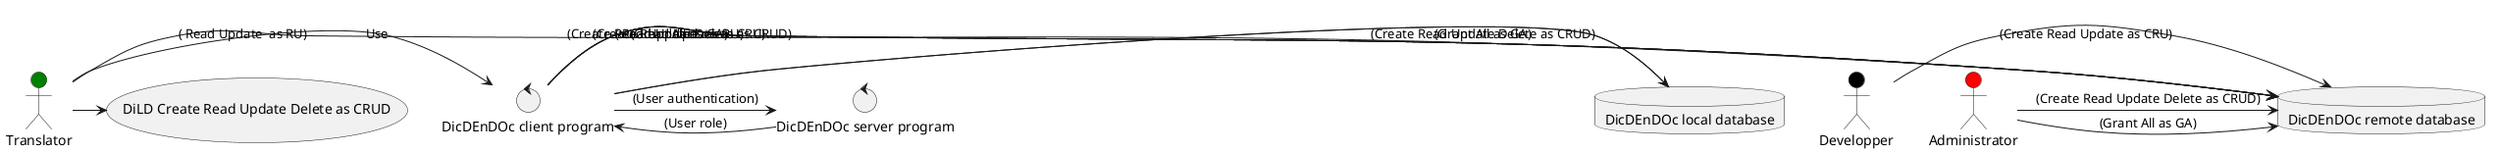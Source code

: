 @startuml
  actor Translator as Tr                             #Green
  actor Developper as Dv                             #Black
  actor Administrator as Adm                         #Red

  database "DicDEnDOc local database" as DiLD
  database "DicDEnDOc remote database" as DiRD  
  control "DicDEnDOc client program" as DiCP
  control "DicDEnDOc server program" as DiSP

  Tr -> DiCP : Use
  Tr -> (DiLD Create Read Update Delete as CRUD)   
  DiCP -> DiLD : (Create Read Update Delete as CRUD) 
  DiCP -> DiLD : (Grant All as GA)                   

  DiCP -> DiSP : (User authentication)               
  DiSP -> DiCP : (User role)                         
  Tr -> DiRD : ( Read Update  as RU)                 
  DiCP -> DiRD : ( Read Update  as RU)               

  Dv -> DiRD :  (Create Read Update as CRU)          
  DiCP -> DiRD :  (Create Read Update as CRU)        
  
  Adm -> DiRD : (Create Read Update Delete as CRUD)  
  Adm -> DiRD : (Grant All as GA)                    
  DiCP -> DiRD : (Create Read Update Delete as CRUD) 
  DiCP -> DiRD : (Grant All as GA)                   
@enduml